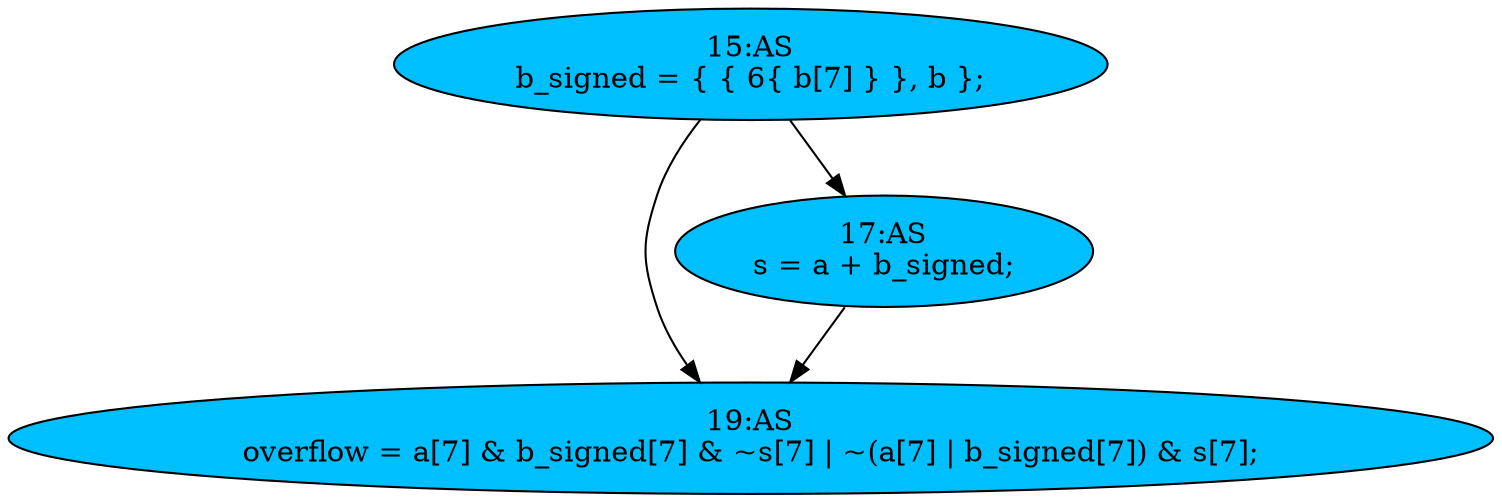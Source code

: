 strict digraph "compose( ,  )" {
	node [label="\N"];
	"19:AS"	[ast="<pyverilog.vparser.ast.Assign object at 0x7fe414b66990>",
		def_var="['overflow']",
		fillcolor=deepskyblue,
		label="19:AS
overflow = a[7] & b_signed[7] & ~s[7] | ~(a[7] | b_signed[7]) & s[7];",
		statements="[]",
		style=filled,
		typ=Assign,
		use_var="['a', 'b_signed', 's', 'a', 'b_signed', 's']"];
	"15:AS"	[ast="<pyverilog.vparser.ast.Assign object at 0x7fe414b63510>",
		def_var="['b_signed']",
		fillcolor=deepskyblue,
		label="15:AS
b_signed = { { 6{ b[7] } }, b };",
		statements="[]",
		style=filled,
		typ=Assign,
		use_var="['b', 'b']"];
	"15:AS" -> "19:AS";
	"17:AS"	[ast="<pyverilog.vparser.ast.Assign object at 0x7fe414b0ed10>",
		def_var="['s']",
		fillcolor=deepskyblue,
		label="17:AS
s = a + b_signed;",
		statements="[]",
		style=filled,
		typ=Assign,
		use_var="['a', 'b_signed']"];
	"15:AS" -> "17:AS";
	"17:AS" -> "19:AS";
}
